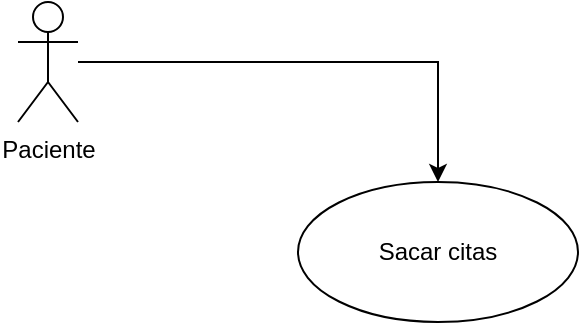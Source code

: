 <mxfile version="24.4.13" type="device">
  <diagram name="Página-1" id="1YX7IaJKqV6EL0vJcJY_">
    <mxGraphModel dx="1434" dy="780" grid="1" gridSize="10" guides="1" tooltips="1" connect="1" arrows="1" fold="1" page="1" pageScale="1" pageWidth="827" pageHeight="1169" math="0" shadow="0">
      <root>
        <mxCell id="0" />
        <mxCell id="1" parent="0" />
        <mxCell id="n0Llzyz8WifSWx2YluN4-6" style="edgeStyle=orthogonalEdgeStyle;rounded=0;orthogonalLoop=1;jettySize=auto;html=1;" edge="1" parent="1" source="n0Llzyz8WifSWx2YluN4-1" target="n0Llzyz8WifSWx2YluN4-2">
          <mxGeometry relative="1" as="geometry" />
        </mxCell>
        <mxCell id="n0Llzyz8WifSWx2YluN4-1" value="Paciente" style="shape=umlActor;verticalLabelPosition=bottom;verticalAlign=top;html=1;" vertex="1" parent="1">
          <mxGeometry x="110" y="240" width="30" height="60" as="geometry" />
        </mxCell>
        <mxCell id="n0Llzyz8WifSWx2YluN4-2" value="Sacar citas" style="ellipse;whiteSpace=wrap;html=1;" vertex="1" parent="1">
          <mxGeometry x="250" y="330" width="140" height="70" as="geometry" />
        </mxCell>
      </root>
    </mxGraphModel>
  </diagram>
</mxfile>
